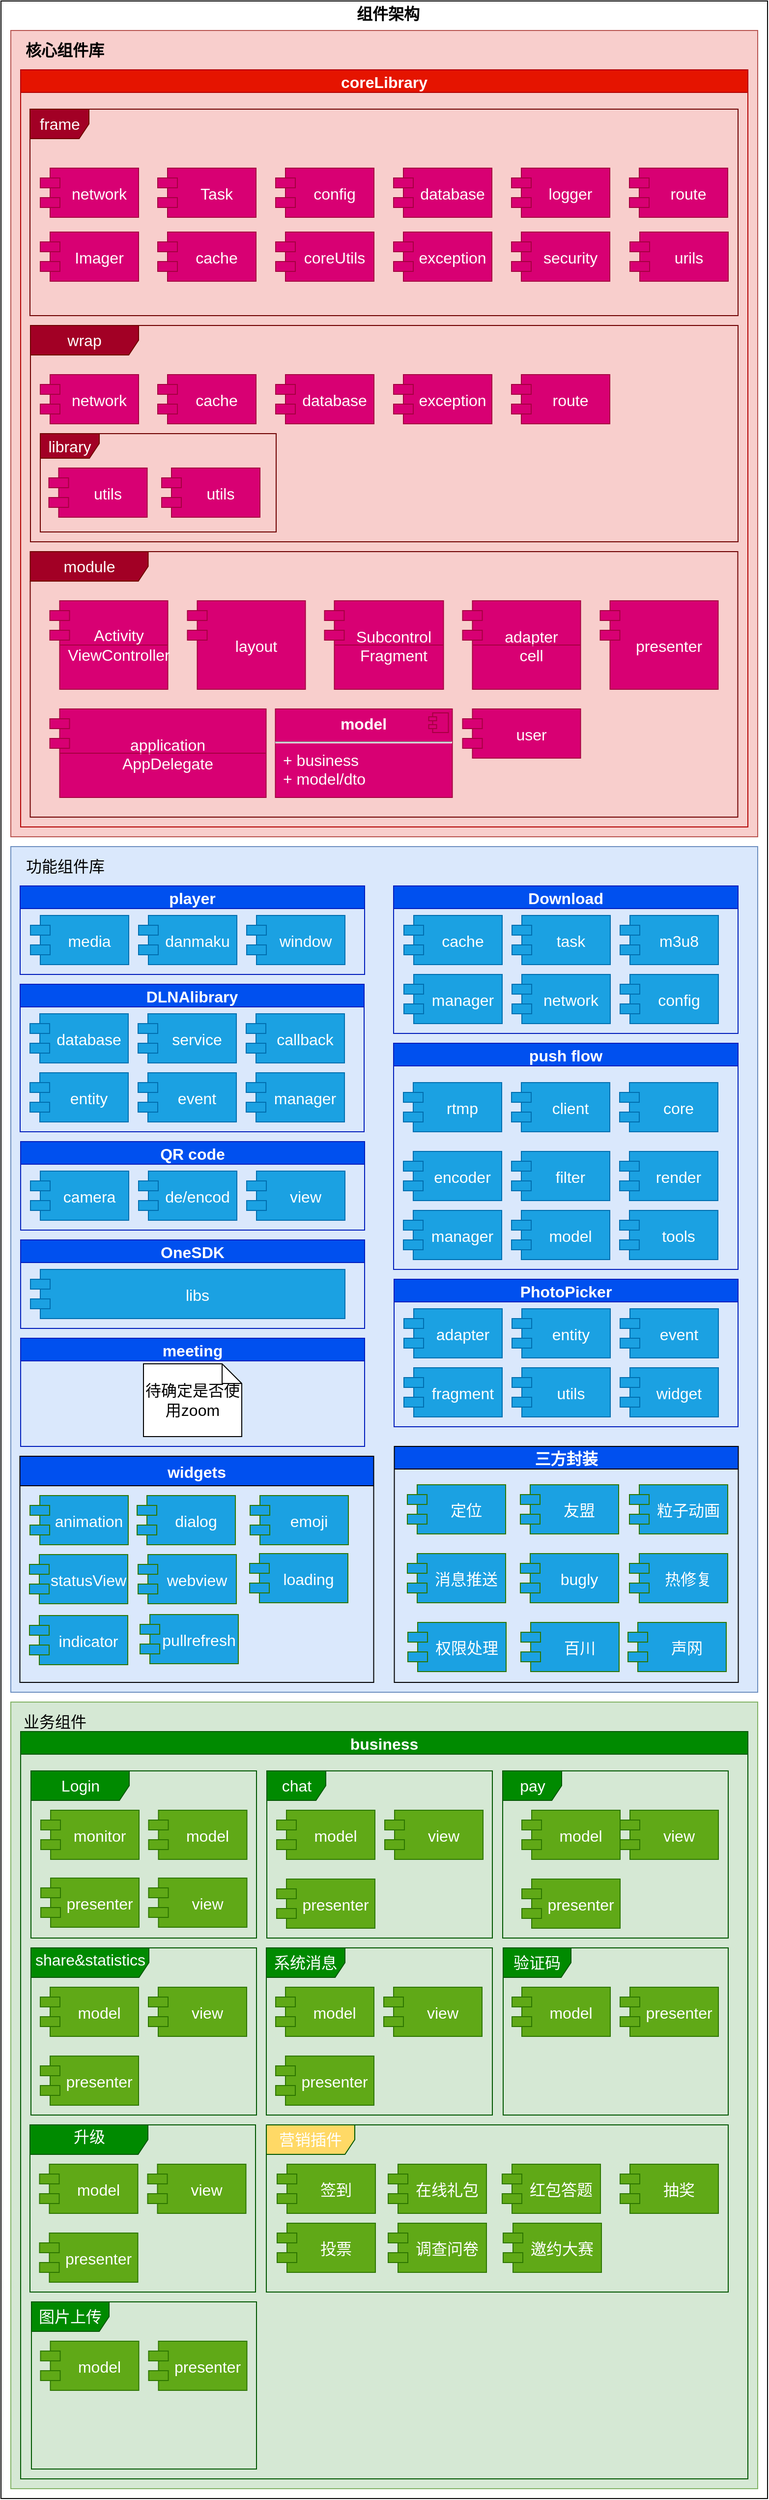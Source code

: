 <mxfile version="13.4.8" type="github">
  <diagram id="JxGsLD0PLWoo0bPlVv-O" name="第 1 页">
    <mxGraphModel dx="1426" dy="722" grid="1" gridSize="10" guides="1" tooltips="1" connect="1" arrows="1" fold="1" page="1" pageScale="1" pageWidth="827" pageHeight="1169" math="0" shadow="0">
      <root>
        <mxCell id="0" />
        <mxCell id="1" parent="0" />
        <mxCell id="uHbOej7GVt9hgyqqJOEO-14" value="" style="rounded=0;whiteSpace=wrap;html=1;" parent="1" vertex="1">
          <mxGeometry x="20" y="180" width="780" height="2540" as="geometry" />
        </mxCell>
        <mxCell id="uHbOej7GVt9hgyqqJOEO-15" value="组件架构" style="text;html=1;strokeColor=none;fillColor=none;align=center;verticalAlign=middle;whiteSpace=wrap;rounded=0;fontStyle=1;fontSize=16;" parent="1" vertex="1">
          <mxGeometry x="374" y="183" width="80" height="20" as="geometry" />
        </mxCell>
        <mxCell id="uHbOej7GVt9hgyqqJOEO-63" value="" style="verticalLabelPosition=bottom;verticalAlign=top;html=1;shape=mxgraph.basic.rect;fillColor2=none;strokeWidth=1;size=20;indent=5;fontSize=16;fillColor=#dae8fc;strokeColor=#6c8ebf;" parent="1" vertex="1">
          <mxGeometry x="30" y="1040" width="760" height="860" as="geometry" />
        </mxCell>
        <mxCell id="uHbOej7GVt9hgyqqJOEO-64" value="player" style="swimlane;fontSize=16;html=0;fillColor=#0050ef;strokeColor=#001DBC;fontColor=#ffffff;" parent="1" vertex="1">
          <mxGeometry x="39.5" y="1080" width="350.5" height="90" as="geometry">
            <mxRectangle x="39.5" y="990" width="80" height="23" as="alternateBounds" />
          </mxGeometry>
        </mxCell>
        <mxCell id="uHbOej7GVt9hgyqqJOEO-66" value="media" style="shape=module;align=left;spacingLeft=20;align=center;verticalAlign=middle;fontSize=16;html=0;fillColor=#1ba1e2;strokeColor=#006EAF;fontColor=#ffffff;" parent="uHbOej7GVt9hgyqqJOEO-64" vertex="1">
          <mxGeometry x="10.5" y="30" width="100" height="50" as="geometry" />
        </mxCell>
        <mxCell id="uHbOej7GVt9hgyqqJOEO-67" value="danmaku" style="shape=module;align=left;spacingLeft=20;align=center;verticalAlign=middle;fontSize=16;html=0;fillColor=#1ba1e2;strokeColor=#006EAF;fontColor=#ffffff;" parent="uHbOej7GVt9hgyqqJOEO-64" vertex="1">
          <mxGeometry x="120.5" y="30" width="100" height="50" as="geometry" />
        </mxCell>
        <mxCell id="uHbOej7GVt9hgyqqJOEO-68" value="window" style="shape=module;align=left;spacingLeft=20;align=center;verticalAlign=middle;fontSize=16;html=0;fillColor=#1ba1e2;strokeColor=#006EAF;fontColor=#ffffff;" parent="uHbOej7GVt9hgyqqJOEO-64" vertex="1">
          <mxGeometry x="230.5" y="30" width="100" height="50" as="geometry" />
        </mxCell>
        <mxCell id="uHbOej7GVt9hgyqqJOEO-65" value="功能组件库" style="text;html=1;strokeColor=none;fillColor=none;align=center;verticalAlign=middle;whiteSpace=wrap;rounded=0;fontSize=16;" parent="1" vertex="1">
          <mxGeometry x="39.5" y="1050" width="90.5" height="20" as="geometry" />
        </mxCell>
        <mxCell id="uHbOej7GVt9hgyqqJOEO-69" value="Download" style="swimlane;fontSize=16;html=0;fillColor=#0050ef;strokeColor=#001DBC;fontColor=#FFFFFF;" parent="1" vertex="1">
          <mxGeometry x="419.5" y="1080" width="350.5" height="150" as="geometry">
            <mxRectangle x="419.5" y="990" width="110" height="23" as="alternateBounds" />
          </mxGeometry>
        </mxCell>
        <mxCell id="uHbOej7GVt9hgyqqJOEO-70" value="cache" style="shape=module;align=left;spacingLeft=20;align=center;verticalAlign=middle;fontSize=16;html=0;fillColor=#1ba1e2;strokeColor=#006EAF;fontColor=#ffffff;" parent="uHbOej7GVt9hgyqqJOEO-69" vertex="1">
          <mxGeometry x="10.5" y="30" width="100" height="50" as="geometry" />
        </mxCell>
        <mxCell id="uHbOej7GVt9hgyqqJOEO-71" value="task" style="shape=module;align=left;spacingLeft=20;align=center;verticalAlign=middle;fontSize=16;html=0;fillColor=#1ba1e2;strokeColor=#006EAF;fontColor=#ffffff;" parent="uHbOej7GVt9hgyqqJOEO-69" vertex="1">
          <mxGeometry x="120.5" y="30" width="100" height="50" as="geometry" />
        </mxCell>
        <mxCell id="uHbOej7GVt9hgyqqJOEO-72" value="m3u8" style="shape=module;align=left;spacingLeft=20;align=center;verticalAlign=middle;fontSize=16;html=0;fillColor=#1ba1e2;strokeColor=#006EAF;fontColor=#ffffff;" parent="uHbOej7GVt9hgyqqJOEO-69" vertex="1">
          <mxGeometry x="230.5" y="30" width="100" height="50" as="geometry" />
        </mxCell>
        <mxCell id="uHbOej7GVt9hgyqqJOEO-73" value="manager" style="shape=module;align=left;spacingLeft=20;align=center;verticalAlign=middle;fontSize=16;fontColor=#ffffff;html=0;fillColor=#1ba1e2;strokeColor=#006EAF;" parent="uHbOej7GVt9hgyqqJOEO-69" vertex="1">
          <mxGeometry x="10.5" y="90" width="100" height="50" as="geometry" />
        </mxCell>
        <mxCell id="uHbOej7GVt9hgyqqJOEO-74" value="network" style="shape=module;align=left;spacingLeft=20;align=center;verticalAlign=middle;fontSize=16;fontColor=#ffffff;html=0;fillColor=#1ba1e2;strokeColor=#006EAF;" parent="uHbOej7GVt9hgyqqJOEO-69" vertex="1">
          <mxGeometry x="120.5" y="90" width="100" height="50" as="geometry" />
        </mxCell>
        <mxCell id="uHbOej7GVt9hgyqqJOEO-75" value="config" style="shape=module;align=left;spacingLeft=20;align=center;verticalAlign=middle;fontSize=16;fontColor=#ffffff;html=0;fillColor=#1ba1e2;strokeColor=#006EAF;" parent="uHbOej7GVt9hgyqqJOEO-69" vertex="1">
          <mxGeometry x="230.5" y="90" width="100" height="50" as="geometry" />
        </mxCell>
        <mxCell id="uHbOej7GVt9hgyqqJOEO-76" value="push flow" style="swimlane;fontSize=16;fontColor=#ffffff;html=0;fillColor=#0050ef;strokeColor=#001DBC;" parent="1" vertex="1">
          <mxGeometry x="419.5" y="1240" width="350.5" height="230" as="geometry" />
        </mxCell>
        <mxCell id="uHbOej7GVt9hgyqqJOEO-77" value="rtmp" style="shape=module;align=left;spacingLeft=20;align=center;verticalAlign=middle;fontSize=16;fontColor=#ffffff;html=0;fillColor=#1ba1e2;strokeColor=#006EAF;" parent="uHbOej7GVt9hgyqqJOEO-76" vertex="1">
          <mxGeometry x="10" y="40" width="100" height="50" as="geometry" />
        </mxCell>
        <mxCell id="uHbOej7GVt9hgyqqJOEO-78" value="client" style="shape=module;align=left;spacingLeft=20;align=center;verticalAlign=middle;fontSize=16;fontColor=#ffffff;html=0;fillColor=#1ba1e2;strokeColor=#006EAF;" parent="uHbOej7GVt9hgyqqJOEO-76" vertex="1">
          <mxGeometry x="120" y="40" width="100" height="50" as="geometry" />
        </mxCell>
        <mxCell id="uHbOej7GVt9hgyqqJOEO-79" value="core" style="shape=module;align=left;spacingLeft=20;align=center;verticalAlign=middle;fontSize=16;fontColor=#ffffff;html=0;fillColor=#1ba1e2;strokeColor=#006EAF;" parent="uHbOej7GVt9hgyqqJOEO-76" vertex="1">
          <mxGeometry x="230" y="40" width="100" height="50" as="geometry" />
        </mxCell>
        <mxCell id="uHbOej7GVt9hgyqqJOEO-80" value="encoder" style="shape=module;align=left;spacingLeft=20;align=center;verticalAlign=middle;fontSize=16;fontColor=#ffffff;html=0;fillColor=#1ba1e2;strokeColor=#006EAF;" parent="uHbOej7GVt9hgyqqJOEO-76" vertex="1">
          <mxGeometry x="10" y="110" width="100" height="50" as="geometry" />
        </mxCell>
        <mxCell id="uHbOej7GVt9hgyqqJOEO-81" value="filter" style="shape=module;align=left;spacingLeft=20;align=center;verticalAlign=middle;fontSize=16;fontColor=#ffffff;html=0;fillColor=#1ba1e2;strokeColor=#006EAF;" parent="uHbOej7GVt9hgyqqJOEO-76" vertex="1">
          <mxGeometry x="120" y="110" width="100" height="50" as="geometry" />
        </mxCell>
        <mxCell id="uHbOej7GVt9hgyqqJOEO-82" value="render" style="shape=module;align=left;spacingLeft=20;align=center;verticalAlign=middle;fontSize=16;fontColor=#ffffff;html=0;fillColor=#1ba1e2;strokeColor=#006EAF;" parent="uHbOej7GVt9hgyqqJOEO-76" vertex="1">
          <mxGeometry x="230" y="110" width="100" height="50" as="geometry" />
        </mxCell>
        <mxCell id="uHbOej7GVt9hgyqqJOEO-83" value="manager" style="shape=module;align=left;spacingLeft=20;align=center;verticalAlign=middle;fontSize=16;fontColor=#ffffff;html=0;fillColor=#1ba1e2;strokeColor=#006EAF;" parent="uHbOej7GVt9hgyqqJOEO-76" vertex="1">
          <mxGeometry x="10" y="170" width="100" height="50" as="geometry" />
        </mxCell>
        <mxCell id="uHbOej7GVt9hgyqqJOEO-84" value="model" style="shape=module;align=left;spacingLeft=20;align=center;verticalAlign=middle;fontSize=16;fontColor=#ffffff;html=0;fillColor=#1ba1e2;strokeColor=#006EAF;" parent="uHbOej7GVt9hgyqqJOEO-76" vertex="1">
          <mxGeometry x="120" y="170" width="100" height="50" as="geometry" />
        </mxCell>
        <mxCell id="uHbOej7GVt9hgyqqJOEO-85" value="tools" style="shape=module;align=left;spacingLeft=20;align=center;verticalAlign=middle;fontSize=16;fontColor=#ffffff;html=0;fillColor=#1ba1e2;strokeColor=#006EAF;" parent="uHbOej7GVt9hgyqqJOEO-76" vertex="1">
          <mxGeometry x="230" y="170" width="100" height="50" as="geometry" />
        </mxCell>
        <mxCell id="uHbOej7GVt9hgyqqJOEO-86" value="DLNAlibrary" style="swimlane;fontSize=16;fontColor=#ffffff;html=0;fillColor=#0050ef;strokeColor=#001DBC;" parent="1" vertex="1">
          <mxGeometry x="39.5" y="1180" width="350" height="150" as="geometry">
            <mxRectangle x="39.5" y="1090" width="130" height="23" as="alternateBounds" />
          </mxGeometry>
        </mxCell>
        <mxCell id="uHbOej7GVt9hgyqqJOEO-87" value="database" style="shape=module;align=left;spacingLeft=20;align=center;verticalAlign=middle;fontSize=16;fontColor=#ffffff;html=0;fillColor=#1ba1e2;strokeColor=#006EAF;" parent="uHbOej7GVt9hgyqqJOEO-86" vertex="1">
          <mxGeometry x="10" y="30" width="100" height="50" as="geometry" />
        </mxCell>
        <mxCell id="uHbOej7GVt9hgyqqJOEO-88" value="service" style="shape=module;align=left;spacingLeft=20;align=center;verticalAlign=middle;fontSize=16;fontColor=#ffffff;html=0;fillColor=#1ba1e2;strokeColor=#006EAF;" parent="uHbOej7GVt9hgyqqJOEO-86" vertex="1">
          <mxGeometry x="120" y="30" width="100" height="50" as="geometry" />
        </mxCell>
        <mxCell id="uHbOej7GVt9hgyqqJOEO-89" value="callback" style="shape=module;align=left;spacingLeft=20;align=center;verticalAlign=middle;fontSize=16;fontColor=#ffffff;html=0;fillColor=#1ba1e2;strokeColor=#006EAF;" parent="uHbOej7GVt9hgyqqJOEO-86" vertex="1">
          <mxGeometry x="230" y="30" width="100" height="50" as="geometry" />
        </mxCell>
        <mxCell id="uHbOej7GVt9hgyqqJOEO-90" value="entity" style="shape=module;align=left;spacingLeft=20;align=center;verticalAlign=middle;fontSize=16;fontColor=#ffffff;html=0;fillColor=#1ba1e2;strokeColor=#006EAF;" parent="uHbOej7GVt9hgyqqJOEO-86" vertex="1">
          <mxGeometry x="10" y="90" width="100" height="50" as="geometry" />
        </mxCell>
        <mxCell id="uHbOej7GVt9hgyqqJOEO-91" value="event" style="shape=module;align=left;spacingLeft=20;align=center;verticalAlign=middle;fontSize=16;fontColor=#ffffff;html=0;fillColor=#1ba1e2;strokeColor=#006EAF;" parent="uHbOej7GVt9hgyqqJOEO-86" vertex="1">
          <mxGeometry x="120" y="90" width="100" height="50" as="geometry" />
        </mxCell>
        <mxCell id="uHbOej7GVt9hgyqqJOEO-92" value="manager" style="shape=module;align=left;spacingLeft=20;align=center;verticalAlign=middle;fontSize=16;fontColor=#ffffff;html=0;fillColor=#1ba1e2;strokeColor=#006EAF;" parent="uHbOej7GVt9hgyqqJOEO-86" vertex="1">
          <mxGeometry x="230" y="90" width="100" height="50" as="geometry" />
        </mxCell>
        <mxCell id="uHbOej7GVt9hgyqqJOEO-94" value="QR code" style="swimlane;fontSize=16;fontColor=#ffffff;html=0;fillColor=#0050ef;strokeColor=#001DBC;" parent="1" vertex="1">
          <mxGeometry x="40" y="1340" width="350" height="90" as="geometry" />
        </mxCell>
        <mxCell id="uHbOej7GVt9hgyqqJOEO-95" value="camera" style="shape=module;align=left;spacingLeft=20;align=center;verticalAlign=middle;fontSize=16;fontColor=#ffffff;html=0;fillColor=#1ba1e2;strokeColor=#006EAF;" parent="uHbOej7GVt9hgyqqJOEO-94" vertex="1">
          <mxGeometry x="10" y="30" width="100" height="50" as="geometry" />
        </mxCell>
        <mxCell id="uHbOej7GVt9hgyqqJOEO-96" value="de/encod" style="shape=module;align=left;spacingLeft=20;align=center;verticalAlign=middle;fontSize=16;fontColor=#ffffff;html=0;fillColor=#1ba1e2;strokeColor=#006EAF;" parent="uHbOej7GVt9hgyqqJOEO-94" vertex="1">
          <mxGeometry x="120" y="30" width="100" height="50" as="geometry" />
        </mxCell>
        <mxCell id="uHbOej7GVt9hgyqqJOEO-97" value="view" style="shape=module;align=left;spacingLeft=20;align=center;verticalAlign=middle;fontSize=16;fontColor=#ffffff;html=0;fillColor=#1ba1e2;strokeColor=#006EAF;" parent="uHbOej7GVt9hgyqqJOEO-94" vertex="1">
          <mxGeometry x="230" y="30" width="100" height="50" as="geometry" />
        </mxCell>
        <mxCell id="uHbOej7GVt9hgyqqJOEO-104" value="PhotoPicker" style="swimlane;fontSize=16;fontColor=#ffffff;html=0;fillColor=#0050ef;strokeColor=#001DBC;" parent="1" vertex="1">
          <mxGeometry x="420" y="1480" width="350" height="150" as="geometry" />
        </mxCell>
        <mxCell id="uHbOej7GVt9hgyqqJOEO-105" value="adapter" style="shape=module;align=left;spacingLeft=20;align=center;verticalAlign=middle;fontSize=16;fontColor=#ffffff;html=0;fillColor=#1ba1e2;strokeColor=#006EAF;" parent="uHbOej7GVt9hgyqqJOEO-104" vertex="1">
          <mxGeometry x="10" y="30" width="100" height="50" as="geometry" />
        </mxCell>
        <mxCell id="uHbOej7GVt9hgyqqJOEO-106" value="entity" style="shape=module;align=left;spacingLeft=20;align=center;verticalAlign=middle;fontSize=16;fontColor=#ffffff;html=0;fillColor=#1ba1e2;strokeColor=#006EAF;" parent="uHbOej7GVt9hgyqqJOEO-104" vertex="1">
          <mxGeometry x="120" y="30" width="100" height="50" as="geometry" />
        </mxCell>
        <mxCell id="uHbOej7GVt9hgyqqJOEO-107" value="event" style="shape=module;align=left;spacingLeft=20;align=center;verticalAlign=middle;fontSize=16;fontColor=#ffffff;html=0;fillColor=#1ba1e2;strokeColor=#006EAF;" parent="uHbOej7GVt9hgyqqJOEO-104" vertex="1">
          <mxGeometry x="230" y="30" width="100" height="50" as="geometry" />
        </mxCell>
        <mxCell id="uHbOej7GVt9hgyqqJOEO-108" value="fragment" style="shape=module;align=left;spacingLeft=20;align=center;verticalAlign=middle;fontSize=16;fontColor=#ffffff;html=0;fillColor=#1ba1e2;strokeColor=#006EAF;" parent="uHbOej7GVt9hgyqqJOEO-104" vertex="1">
          <mxGeometry x="10" y="90" width="100" height="50" as="geometry" />
        </mxCell>
        <mxCell id="uHbOej7GVt9hgyqqJOEO-109" value="utils" style="shape=module;align=left;spacingLeft=20;align=center;verticalAlign=middle;fontSize=16;fontColor=#ffffff;html=0;fillColor=#1ba1e2;strokeColor=#006EAF;" parent="uHbOej7GVt9hgyqqJOEO-104" vertex="1">
          <mxGeometry x="120" y="90" width="100" height="50" as="geometry" />
        </mxCell>
        <mxCell id="uHbOej7GVt9hgyqqJOEO-110" value="widget" style="shape=module;align=left;spacingLeft=20;align=center;verticalAlign=middle;fontSize=16;fontColor=#ffffff;html=0;fillColor=#1ba1e2;strokeColor=#006EAF;" parent="uHbOej7GVt9hgyqqJOEO-104" vertex="1">
          <mxGeometry x="230" y="90" width="100" height="50" as="geometry" />
        </mxCell>
        <mxCell id="uHbOej7GVt9hgyqqJOEO-111" value="OneSDK" style="swimlane;fontSize=16;fontColor=#ffffff;html=0;fillColor=#0050ef;strokeColor=#001DBC;" parent="1" vertex="1">
          <mxGeometry x="40" y="1440" width="350" height="90" as="geometry" />
        </mxCell>
        <mxCell id="uHbOej7GVt9hgyqqJOEO-112" value="libs" style="shape=module;align=left;spacingLeft=20;align=center;verticalAlign=middle;fontSize=16;fontColor=#ffffff;html=0;fillColor=#1ba1e2;strokeColor=#006EAF;" parent="uHbOej7GVt9hgyqqJOEO-111" vertex="1">
          <mxGeometry x="10" y="30" width="320" height="50" as="geometry" />
        </mxCell>
        <mxCell id="uHbOej7GVt9hgyqqJOEO-113" value="" style="rounded=0;whiteSpace=wrap;html=1;fontSize=16;fillColor=#d5e8d4;strokeColor=#82b366;" parent="1" vertex="1">
          <mxGeometry x="30" y="1910" width="760" height="800" as="geometry" />
        </mxCell>
        <mxCell id="uHbOej7GVt9hgyqqJOEO-114" value="业务组件" style="text;html=1;strokeColor=none;fillColor=none;align=center;verticalAlign=middle;whiteSpace=wrap;rounded=0;fontSize=16;fontColor=#000000;" parent="1" vertex="1">
          <mxGeometry x="40" y="1920" width="70" height="20" as="geometry" />
        </mxCell>
        <mxCell id="uHbOej7GVt9hgyqqJOEO-62" value="business" style="swimlane;fontSize=16;html=0;fillColor=#008a00;strokeColor=#005700;fontColor=#ffffff;" parent="1" vertex="1">
          <mxGeometry x="40" y="1940" width="740" height="760" as="geometry" />
        </mxCell>
        <mxCell id="uHbOej7GVt9hgyqqJOEO-115" value="Login" style="shape=umlFrame;whiteSpace=wrap;html=1;fontSize=16;fontColor=#ffffff;width=100;height=30;fillColor=#008a00;strokeColor=#005700;" parent="uHbOej7GVt9hgyqqJOEO-62" vertex="1">
          <mxGeometry x="10.5" y="40" width="229.5" height="170" as="geometry" />
        </mxCell>
        <mxCell id="uHbOej7GVt9hgyqqJOEO-116" value="monitor" style="shape=module;align=left;spacingLeft=20;align=center;verticalAlign=middle;fontSize=16;fontColor=#ffffff;html=0;fillColor=#60a917;strokeColor=#2D7600;" parent="uHbOej7GVt9hgyqqJOEO-62" vertex="1">
          <mxGeometry x="20.5" y="80" width="100" height="50" as="geometry" />
        </mxCell>
        <mxCell id="uHbOej7GVt9hgyqqJOEO-117" value="model" style="shape=module;align=left;spacingLeft=20;align=center;verticalAlign=middle;fontSize=16;fontColor=#ffffff;html=0;fillColor=#60a917;strokeColor=#2D7600;" parent="uHbOej7GVt9hgyqqJOEO-62" vertex="1">
          <mxGeometry x="130.25" y="80" width="100" height="50" as="geometry" />
        </mxCell>
        <mxCell id="uHbOej7GVt9hgyqqJOEO-118" value="presenter" style="shape=module;align=left;spacingLeft=20;align=center;verticalAlign=middle;fontSize=16;fontColor=#ffffff;html=0;fillColor=#60a917;strokeColor=#2D7600;" parent="uHbOej7GVt9hgyqqJOEO-62" vertex="1">
          <mxGeometry x="20.5" y="149" width="100" height="50" as="geometry" />
        </mxCell>
        <mxCell id="uHbOej7GVt9hgyqqJOEO-119" value="view" style="shape=module;align=left;spacingLeft=20;align=center;verticalAlign=middle;fontSize=16;fontColor=#ffffff;html=0;fillColor=#60a917;strokeColor=#2D7600;" parent="uHbOej7GVt9hgyqqJOEO-62" vertex="1">
          <mxGeometry x="130.25" y="149" width="100" height="50" as="geometry" />
        </mxCell>
        <mxCell id="uHbOej7GVt9hgyqqJOEO-120" value="chat" style="shape=umlFrame;whiteSpace=wrap;html=1;fontSize=16;fontColor=#ffffff;fillColor=#008a00;strokeColor=#005700;" parent="uHbOej7GVt9hgyqqJOEO-62" vertex="1">
          <mxGeometry x="250.5" y="40" width="229.5" height="170" as="geometry" />
        </mxCell>
        <mxCell id="uHbOej7GVt9hgyqqJOEO-121" value="model" style="shape=module;align=left;spacingLeft=20;align=center;verticalAlign=middle;fontSize=16;fontColor=#ffffff;html=0;fillColor=#60a917;strokeColor=#2D7600;" parent="uHbOej7GVt9hgyqqJOEO-62" vertex="1">
          <mxGeometry x="260.5" y="80" width="100" height="50" as="geometry" />
        </mxCell>
        <mxCell id="uHbOej7GVt9hgyqqJOEO-122" value="presenter" style="shape=module;align=left;spacingLeft=20;align=center;verticalAlign=middle;fontSize=16;fontColor=#ffffff;html=0;fillColor=#60a917;strokeColor=#2D7600;" parent="uHbOej7GVt9hgyqqJOEO-62" vertex="1">
          <mxGeometry x="260.5" y="150" width="100" height="50" as="geometry" />
        </mxCell>
        <mxCell id="uHbOej7GVt9hgyqqJOEO-123" value="view" style="shape=module;align=left;spacingLeft=20;align=center;verticalAlign=middle;fontSize=16;fontColor=#ffffff;html=0;fillColor=#60a917;strokeColor=#2D7600;" parent="uHbOej7GVt9hgyqqJOEO-62" vertex="1">
          <mxGeometry x="370.5" y="80" width="100" height="50" as="geometry" />
        </mxCell>
        <mxCell id="uHbOej7GVt9hgyqqJOEO-124" value="pay" style="shape=umlFrame;whiteSpace=wrap;html=1;fontSize=16;fontColor=#ffffff;fillColor=#008a00;strokeColor=#005700;" parent="uHbOej7GVt9hgyqqJOEO-62" vertex="1">
          <mxGeometry x="490.5" y="40" width="229.5" height="170" as="geometry" />
        </mxCell>
        <mxCell id="uHbOej7GVt9hgyqqJOEO-128" value="share&amp;amp;statistics&lt;ul class=&quot;word-list&quot; id=&quot;etcTransUL&quot; style=&quot;padding: 0px ; margin: -16px 0px -4px ; list-style: none ; font-family: &amp;#34;stheiti&amp;#34; ; font-size: 13px&quot;&gt;&lt;li style=&quot;line-height: 20px ; margin-bottom: 6px&quot;&gt;&lt;br&gt;&lt;/li&gt;&lt;/ul&gt;" style="shape=umlFrame;whiteSpace=wrap;html=1;fontSize=16;fontColor=#ffffff;width=120;height=30;fillColor=#008a00;strokeColor=#005700;" parent="uHbOej7GVt9hgyqqJOEO-62" vertex="1">
          <mxGeometry x="10.5" y="220" width="229.5" height="170" as="geometry" />
        </mxCell>
        <mxCell id="uHbOej7GVt9hgyqqJOEO-127" value="view" style="shape=module;align=left;spacingLeft=20;align=center;verticalAlign=middle;fontSize=16;fontColor=#ffffff;html=0;fillColor=#60a917;strokeColor=#2D7600;" parent="uHbOej7GVt9hgyqqJOEO-62" vertex="1">
          <mxGeometry x="610" y="80" width="100" height="50" as="geometry" />
        </mxCell>
        <mxCell id="uHbOej7GVt9hgyqqJOEO-132" value="系统消息" style="shape=umlFrame;whiteSpace=wrap;html=1;fontSize=16;fontColor=#ffffff;fillColor=#008a00;strokeColor=#005700;width=80;height=30;" parent="uHbOej7GVt9hgyqqJOEO-62" vertex="1">
          <mxGeometry x="250" y="220" width="230" height="170" as="geometry" />
        </mxCell>
        <mxCell id="uHbOej7GVt9hgyqqJOEO-136" value="验证码" style="shape=umlFrame;whiteSpace=wrap;html=1;fontSize=16;fontColor=#ffffff;width=69;height=30;fillColor=#008a00;strokeColor=#005700;" parent="uHbOej7GVt9hgyqqJOEO-62" vertex="1">
          <mxGeometry x="491" y="220" width="229" height="170" as="geometry" />
        </mxCell>
        <mxCell id="PPBr_-F9Wo5qHncoaiO5-14" value="图片上传" style="shape=umlFrame;whiteSpace=wrap;html=1;width=79;height=30;fontSize=16;fillColor=#008a00;strokeColor=#005700;fontColor=#ffffff;" parent="uHbOej7GVt9hgyqqJOEO-62" vertex="1">
          <mxGeometry x="11" y="580" width="229" height="170" as="geometry" />
        </mxCell>
        <mxCell id="PPBr_-F9Wo5qHncoaiO5-15" value="model" style="shape=module;align=left;spacingLeft=20;align=center;verticalAlign=middle;fontSize=16;fontColor=#ffffff;html=0;fillColor=#60a917;strokeColor=#2D7600;" parent="uHbOej7GVt9hgyqqJOEO-62" vertex="1">
          <mxGeometry x="20.25" y="620" width="100" height="50" as="geometry" />
        </mxCell>
        <mxCell id="PPBr_-F9Wo5qHncoaiO5-16" value="presenter" style="shape=module;align=left;spacingLeft=20;align=center;verticalAlign=middle;fontSize=16;fontColor=#ffffff;html=0;fillColor=#60a917;strokeColor=#2D7600;" parent="uHbOej7GVt9hgyqqJOEO-62" vertex="1">
          <mxGeometry x="130.25" y="620" width="100" height="50" as="geometry" />
        </mxCell>
        <mxCell id="uHbOej7GVt9hgyqqJOEO-125" value="model" style="shape=module;align=left;spacingLeft=20;align=center;verticalAlign=middle;fontSize=16;fontColor=#ffffff;html=0;fillColor=#60a917;strokeColor=#2D7600;" parent="1" vertex="1">
          <mxGeometry x="550" y="2020" width="100" height="50" as="geometry" />
        </mxCell>
        <mxCell id="uHbOej7GVt9hgyqqJOEO-126" value="presenter" style="shape=module;align=left;spacingLeft=20;align=center;verticalAlign=middle;fontSize=16;fontColor=#ffffff;html=0;fillColor=#60a917;strokeColor=#2D7600;" parent="1" vertex="1">
          <mxGeometry x="550" y="2090" width="100" height="50" as="geometry" />
        </mxCell>
        <mxCell id="uHbOej7GVt9hgyqqJOEO-129" value="model" style="shape=module;align=left;spacingLeft=20;align=center;verticalAlign=middle;fontSize=16;fontColor=#ffffff;html=0;fillColor=#60a917;strokeColor=#2D7600;" parent="1" vertex="1">
          <mxGeometry x="60" y="2200" width="100" height="50" as="geometry" />
        </mxCell>
        <mxCell id="uHbOej7GVt9hgyqqJOEO-130" value="presenter" style="shape=module;align=left;spacingLeft=20;align=center;verticalAlign=middle;fontSize=16;fontColor=#ffffff;html=0;fillColor=#60a917;strokeColor=#2D7600;" parent="1" vertex="1">
          <mxGeometry x="60" y="2270" width="100" height="50" as="geometry" />
        </mxCell>
        <mxCell id="uHbOej7GVt9hgyqqJOEO-131" value="view" style="shape=module;align=left;spacingLeft=20;align=center;verticalAlign=middle;fontSize=16;fontColor=#ffffff;html=0;fillColor=#60a917;strokeColor=#2D7600;" parent="1" vertex="1">
          <mxGeometry x="170" y="2200" width="100" height="50" as="geometry" />
        </mxCell>
        <mxCell id="uHbOej7GVt9hgyqqJOEO-133" value="model" style="shape=module;align=left;spacingLeft=20;align=center;verticalAlign=middle;fontSize=16;fontColor=#ffffff;html=0;fillColor=#60a917;strokeColor=#2D7600;" parent="1" vertex="1">
          <mxGeometry x="299.5" y="2200" width="100" height="50" as="geometry" />
        </mxCell>
        <mxCell id="uHbOej7GVt9hgyqqJOEO-134" value="presenter" style="shape=module;align=left;spacingLeft=20;align=center;verticalAlign=middle;fontSize=16;fontColor=#ffffff;html=0;fillColor=#60a917;strokeColor=#2D7600;" parent="1" vertex="1">
          <mxGeometry x="299.5" y="2270" width="100" height="50" as="geometry" />
        </mxCell>
        <mxCell id="uHbOej7GVt9hgyqqJOEO-135" value="view" style="shape=module;align=left;spacingLeft=20;align=center;verticalAlign=middle;fontSize=16;fontColor=#ffffff;html=0;fillColor=#60a917;strokeColor=#2D7600;" parent="1" vertex="1">
          <mxGeometry x="409.5" y="2200" width="100" height="50" as="geometry" />
        </mxCell>
        <mxCell id="uHbOej7GVt9hgyqqJOEO-137" value="model" style="shape=module;align=left;spacingLeft=20;align=center;verticalAlign=middle;fontSize=16;fontColor=#ffffff;html=0;fillColor=#60a917;strokeColor=#2D7600;" parent="1" vertex="1">
          <mxGeometry x="540" y="2200" width="100" height="50" as="geometry" />
        </mxCell>
        <mxCell id="uHbOej7GVt9hgyqqJOEO-138" value="presenter" style="shape=module;align=left;spacingLeft=20;align=center;verticalAlign=middle;fontSize=16;fontColor=#ffffff;html=0;fillColor=#60a917;strokeColor=#2D7600;" parent="1" vertex="1">
          <mxGeometry x="650" y="2200" width="100" height="50" as="geometry" />
        </mxCell>
        <mxCell id="uHbOej7GVt9hgyqqJOEO-139" value="meeting" style="swimlane;fontSize=16;fontColor=#ffffff;html=0;fillColor=#0050ef;strokeColor=#001DBC;" parent="1" vertex="1">
          <mxGeometry x="40" y="1540" width="350" height="110" as="geometry" />
        </mxCell>
        <mxCell id="uHbOej7GVt9hgyqqJOEO-140" value="待确定是否使用zoom" style="shape=note;size=20;whiteSpace=wrap;html=1;fontSize=16;fontColor=#000000;" parent="uHbOej7GVt9hgyqqJOEO-139" vertex="1">
          <mxGeometry x="125" y="26" width="100" height="74" as="geometry" />
        </mxCell>
        <mxCell id="uHbOej7GVt9hgyqqJOEO-142" value="" style="rounded=0;whiteSpace=wrap;html=1;fontSize=16;fillColor=#f8cecc;strokeColor=#b85450;" parent="1" vertex="1">
          <mxGeometry x="30" y="210" width="760" height="820" as="geometry" />
        </mxCell>
        <mxCell id="uHbOej7GVt9hgyqqJOEO-21" value="module" style="shape=umlFrame;whiteSpace=wrap;html=1;fontSize=16;width=120;height=30;fillColor=#a20025;strokeColor=#6F0000;fontColor=#ffffff;" parent="1" vertex="1">
          <mxGeometry x="49.75" y="740" width="720" height="270" as="geometry" />
        </mxCell>
        <mxCell id="uHbOej7GVt9hgyqqJOEO-23" value="Activity&#xa;ViewController" style="shape=module;align=left;spacingLeft=20;align=center;verticalAlign=middle;fontSize=16;whiteSpace=wrap;fillColor=#d80073;strokeColor=#A50040;fontColor=#ffffff;" parent="1" vertex="1">
          <mxGeometry x="69.75" y="790" width="120" height="90" as="geometry" />
        </mxCell>
        <mxCell id="uHbOej7GVt9hgyqqJOEO-33" value="layout" style="shape=module;align=left;spacingLeft=20;align=center;verticalAlign=middle;fontSize=16;fillColor=#d80073;strokeColor=#A50040;fontColor=#ffffff;" parent="1" vertex="1">
          <mxGeometry x="209.75" y="790" width="120" height="90" as="geometry" />
        </mxCell>
        <mxCell id="uHbOej7GVt9hgyqqJOEO-38" value="Subcontrol&#xa;Fragment" style="shape=module;align=left;spacingLeft=20;align=center;verticalAlign=middle;fontSize=16;fillColor=#d80073;strokeColor=#A50040;fontColor=#ffffff;" parent="1" vertex="1">
          <mxGeometry x="349.25" y="790" width="121" height="90" as="geometry" />
        </mxCell>
        <mxCell id="uHbOej7GVt9hgyqqJOEO-41" value="" style="endArrow=none;html=1;rounded=0;fontSize=16;exitX=0;exitY=0.5;exitDx=10;exitDy=0;exitPerimeter=0;entryX=1;entryY=0.5;entryDx=0;entryDy=0;fillColor=#d80073;strokeColor=#A50040;" parent="1" source="uHbOej7GVt9hgyqqJOEO-23" target="uHbOej7GVt9hgyqqJOEO-23" edge="1">
          <mxGeometry relative="1" as="geometry">
            <mxPoint x="69.75" y="530" as="sourcePoint" />
            <mxPoint x="179.75" y="530" as="targetPoint" />
          </mxGeometry>
        </mxCell>
        <mxCell id="uHbOej7GVt9hgyqqJOEO-42" value="" style="endArrow=none;html=1;rounded=0;fontSize=16;entryX=1;entryY=0.5;entryDx=0;entryDy=0;exitX=0;exitY=0.5;exitDx=10;exitDy=0;exitPerimeter=0;fillColor=#d80073;strokeColor=#A50040;" parent="1" source="uHbOej7GVt9hgyqqJOEO-38" target="uHbOej7GVt9hgyqqJOEO-38" edge="1">
          <mxGeometry relative="1" as="geometry">
            <mxPoint x="339.25" y="540" as="sourcePoint" />
            <mxPoint x="439.25" y="540" as="targetPoint" />
          </mxGeometry>
        </mxCell>
        <mxCell id="uHbOej7GVt9hgyqqJOEO-43" value="adapter&#xa;cell" style="shape=module;align=left;spacingLeft=20;align=center;verticalAlign=middle;fontSize=16;html=0;fillColor=#d80073;strokeColor=#A50040;fontColor=#ffffff;" parent="1" vertex="1">
          <mxGeometry x="489.75" y="790" width="120" height="90" as="geometry" />
        </mxCell>
        <mxCell id="uHbOej7GVt9hgyqqJOEO-44" value="" style="endArrow=none;html=1;rounded=0;fontSize=16;exitX=0;exitY=0.5;exitDx=10;exitDy=0;exitPerimeter=0;entryX=1;entryY=0.5;entryDx=0;entryDy=0;fillColor=#d80073;strokeColor=#A50040;" parent="1" edge="1">
          <mxGeometry relative="1" as="geometry">
            <mxPoint x="499.75" y="835" as="sourcePoint" />
            <mxPoint x="609.75" y="835" as="targetPoint" />
          </mxGeometry>
        </mxCell>
        <mxCell id="uHbOej7GVt9hgyqqJOEO-45" value="presenter" style="shape=module;align=left;spacingLeft=20;align=center;verticalAlign=middle;fontSize=16;html=0;fillColor=#d80073;strokeColor=#A50040;fontColor=#ffffff;" parent="1" vertex="1">
          <mxGeometry x="629.75" y="790" width="120" height="90" as="geometry" />
        </mxCell>
        <mxCell id="uHbOej7GVt9hgyqqJOEO-47" value="&lt;p style=&quot;margin: 6px 0px 0px ; text-align: center&quot;&gt;&lt;b&gt;model&lt;/b&gt;&lt;/p&gt;&lt;hr&gt;&lt;p style=&quot;margin: 0px 0px 0px 8px&quot;&gt;+ business&lt;br&gt;+ model/dto&lt;/p&gt;" style="align=left;overflow=fill;html=1;dropTarget=0;fontSize=16;fillColor=#d80073;strokeColor=#A50040;fontColor=#ffffff;" parent="1" vertex="1">
          <mxGeometry x="299.25" y="900" width="180" height="90" as="geometry" />
        </mxCell>
        <mxCell id="uHbOej7GVt9hgyqqJOEO-48" value="" style="shape=component;jettyWidth=8;jettyHeight=4;fillColor=#d80073;strokeColor=#A50040;fontColor=#ffffff;" parent="uHbOej7GVt9hgyqqJOEO-47" vertex="1">
          <mxGeometry x="1" width="20" height="20" relative="1" as="geometry">
            <mxPoint x="-24" y="4" as="offset" />
          </mxGeometry>
        </mxCell>
        <mxCell id="uHbOej7GVt9hgyqqJOEO-49" value="application&#xa;AppDelegate" style="shape=module;align=left;spacingLeft=20;align=center;verticalAlign=middle;fontSize=16;html=0;fillColor=#d80073;strokeColor=#A50040;fontColor=#ffffff;" parent="1" vertex="1">
          <mxGeometry x="69.75" y="900" width="220" height="90" as="geometry" />
        </mxCell>
        <mxCell id="uHbOej7GVt9hgyqqJOEO-50" value="" style="endArrow=none;html=1;rounded=0;fontSize=16;entryX=1;entryY=0.5;entryDx=0;entryDy=0;exitX=0;exitY=0.5;exitDx=10;exitDy=0;exitPerimeter=0;fillColor=#d80073;strokeColor=#A50040;" parent="1" source="uHbOej7GVt9hgyqqJOEO-49" target="uHbOej7GVt9hgyqqJOEO-49" edge="1">
          <mxGeometry relative="1" as="geometry">
            <mxPoint x="269.75" y="650" as="sourcePoint" />
            <mxPoint x="429.75" y="650" as="targetPoint" />
            <Array as="points" />
          </mxGeometry>
        </mxCell>
        <mxCell id="uHbOej7GVt9hgyqqJOEO-53" value="wrap" style="shape=umlFrame;whiteSpace=wrap;html=1;fontSize=16;width=110;height=30;fillColor=#a20025;strokeColor=#6F0000;fontColor=#ffffff;" parent="1" vertex="1">
          <mxGeometry x="50" y="510" width="720" height="220" as="geometry" />
        </mxCell>
        <mxCell id="uHbOej7GVt9hgyqqJOEO-54" value="network" style="shape=module;align=left;spacingLeft=20;align=center;verticalAlign=middle;fontSize=16;html=0;fillColor=#d80073;strokeColor=#A50040;fontColor=#ffffff;" parent="1" vertex="1">
          <mxGeometry x="60" y="560" width="100" height="50" as="geometry" />
        </mxCell>
        <mxCell id="uHbOej7GVt9hgyqqJOEO-55" value="cache" style="shape=module;align=left;spacingLeft=20;align=center;verticalAlign=middle;fontSize=16;html=0;fillColor=#d80073;strokeColor=#A50040;fontColor=#ffffff;" parent="1" vertex="1">
          <mxGeometry x="179.5" y="560" width="100" height="50" as="geometry" />
        </mxCell>
        <mxCell id="uHbOej7GVt9hgyqqJOEO-56" value="database" style="shape=module;align=left;spacingLeft=20;align=center;verticalAlign=middle;fontSize=16;html=0;fillColor=#d80073;strokeColor=#A50040;fontColor=#ffffff;" parent="1" vertex="1">
          <mxGeometry x="299.5" y="560" width="100" height="50" as="geometry" />
        </mxCell>
        <mxCell id="uHbOej7GVt9hgyqqJOEO-57" value="exception" style="shape=module;align=left;spacingLeft=20;align=center;verticalAlign=middle;fontSize=16;html=0;fillColor=#d80073;strokeColor=#A50040;fontColor=#ffffff;" parent="1" vertex="1">
          <mxGeometry x="419.5" y="560" width="100" height="50" as="geometry" />
        </mxCell>
        <mxCell id="uHbOej7GVt9hgyqqJOEO-58" value="frame" style="shape=umlFrame;whiteSpace=wrap;html=1;fontSize=16;fillColor=#a20025;strokeColor=#6F0000;fontColor=#ffffff;" parent="1" vertex="1">
          <mxGeometry x="49.5" y="290" width="720.5" height="210" as="geometry" />
        </mxCell>
        <mxCell id="uHbOej7GVt9hgyqqJOEO-18" value="network" style="shape=module;align=left;spacingLeft=20;align=center;verticalAlign=middle;fontSize=16;spacingBottom=0;spacingTop=0;fillColor=#d80073;strokeColor=#A50040;fontColor=#ffffff;" parent="1" vertex="1">
          <mxGeometry x="60" y="350" width="100" height="50" as="geometry" />
        </mxCell>
        <mxCell id="uHbOej7GVt9hgyqqJOEO-19" value="Task" style="shape=module;align=left;spacingLeft=20;align=center;verticalAlign=middle;fontSize=16;spacingBottom=0;spacingTop=0;fillColor=#d80073;strokeColor=#A50040;fontColor=#ffffff;" parent="1" vertex="1">
          <mxGeometry x="179.5" y="350" width="100" height="50" as="geometry" />
        </mxCell>
        <mxCell id="uHbOej7GVt9hgyqqJOEO-22" value="Imager" style="shape=module;align=left;spacingLeft=20;align=center;verticalAlign=middle;fontSize=16;fillColor=#d80073;strokeColor=#A50040;fontColor=#ffffff;" parent="1" vertex="1">
          <mxGeometry x="60" y="415" width="100" height="50" as="geometry" />
        </mxCell>
        <mxCell id="uHbOej7GVt9hgyqqJOEO-24" value="cache" style="shape=module;align=left;spacingLeft=20;align=center;verticalAlign=middle;fontSize=16;fillColor=#d80073;strokeColor=#A50040;fontColor=#ffffff;" parent="1" vertex="1">
          <mxGeometry x="179.5" y="415" width="100" height="50" as="geometry" />
        </mxCell>
        <mxCell id="uHbOej7GVt9hgyqqJOEO-25" value="config" style="shape=module;align=left;spacingLeft=20;align=center;verticalAlign=middle;fontSize=16;fillColor=#d80073;strokeColor=#A50040;fontColor=#ffffff;" parent="1" vertex="1">
          <mxGeometry x="299.5" y="350" width="100" height="50" as="geometry" />
        </mxCell>
        <mxCell id="uHbOej7GVt9hgyqqJOEO-26" value="coreUtils" style="shape=module;align=left;spacingLeft=20;align=center;verticalAlign=middle;fontSize=16;fillColor=#d80073;strokeColor=#A50040;fontColor=#ffffff;" parent="1" vertex="1">
          <mxGeometry x="299.5" y="415" width="100" height="50" as="geometry" />
        </mxCell>
        <mxCell id="uHbOej7GVt9hgyqqJOEO-27" value="database" style="shape=module;align=left;spacingLeft=20;align=center;verticalAlign=middle;fontSize=16;fillColor=#d80073;strokeColor=#A50040;fontColor=#ffffff;" parent="1" vertex="1">
          <mxGeometry x="419.5" y="350" width="100" height="50" as="geometry" />
        </mxCell>
        <mxCell id="uHbOej7GVt9hgyqqJOEO-28" value="exception" style="shape=module;align=left;spacingLeft=20;align=center;verticalAlign=middle;fontSize=16;fillColor=#d80073;strokeColor=#A50040;fontColor=#ffffff;" parent="1" vertex="1">
          <mxGeometry x="419.5" y="415" width="100" height="50" as="geometry" />
        </mxCell>
        <mxCell id="uHbOej7GVt9hgyqqJOEO-29" value="logger" style="shape=module;align=left;spacingLeft=20;align=center;verticalAlign=middle;fontSize=16;fillColor=#d80073;strokeColor=#A50040;fontColor=#ffffff;" parent="1" vertex="1">
          <mxGeometry x="539.5" y="350" width="100" height="50" as="geometry" />
        </mxCell>
        <mxCell id="uHbOej7GVt9hgyqqJOEO-30" value="security" style="shape=module;align=left;spacingLeft=20;align=center;verticalAlign=middle;fontSize=16;fillColor=#d80073;strokeColor=#A50040;fontColor=#ffffff;" parent="1" vertex="1">
          <mxGeometry x="539.5" y="415" width="100" height="50" as="geometry" />
        </mxCell>
        <mxCell id="uHbOej7GVt9hgyqqJOEO-31" value="route" style="shape=module;align=left;spacingLeft=20;align=center;verticalAlign=middle;fontSize=16;fillColor=#d80073;strokeColor=#A50040;fontColor=#ffffff;" parent="1" vertex="1">
          <mxGeometry x="659.5" y="350" width="100" height="50" as="geometry" />
        </mxCell>
        <mxCell id="uHbOej7GVt9hgyqqJOEO-59" value="route" style="shape=module;align=left;spacingLeft=20;align=center;verticalAlign=middle;fontSize=16;fillColor=#d80073;strokeColor=#A50040;fontColor=#ffffff;" parent="1" vertex="1">
          <mxGeometry x="539.5" y="560" width="100" height="50" as="geometry" />
        </mxCell>
        <mxCell id="uHbOej7GVt9hgyqqJOEO-61" value="coreLibrary" style="swimlane;fontSize=16;html=0;fillColor=#e51400;strokeColor=#B20000;fontColor=#ffffff;" parent="1" vertex="1">
          <mxGeometry x="40" y="250" width="740" height="770" as="geometry">
            <mxRectangle x="40" y="260" width="120" height="23" as="alternateBounds" />
          </mxGeometry>
        </mxCell>
        <mxCell id="0koI7Cu4ySrxAeqzAQIi-10" value="urils" style="shape=module;align=left;spacingLeft=20;align=center;verticalAlign=middle;fontSize=16;fillColor=#d80073;strokeColor=#A50040;fontColor=#ffffff;" parent="uHbOej7GVt9hgyqqJOEO-61" vertex="1">
          <mxGeometry x="620" y="165" width="100" height="50" as="geometry" />
        </mxCell>
        <mxCell id="uHbOej7GVt9hgyqqJOEO-143" value="&lt;span style=&quot;font-weight: 700&quot;&gt;核心组件库&lt;/span&gt;" style="text;html=1;strokeColor=none;fillColor=none;align=center;verticalAlign=middle;whiteSpace=wrap;rounded=0;fontSize=16;fontColor=#000000;" parent="1" vertex="1">
          <mxGeometry x="40" y="220" width="90" height="20" as="geometry" />
        </mxCell>
        <mxCell id="uHbOej7GVt9hgyqqJOEO-144" value="升级&lt;ul class=&quot;word-list&quot; id=&quot;etcTransUL&quot; style=&quot;padding: 0px ; margin: -16px 0px -4px ; list-style: none ; font-family: &amp;#34;stheiti&amp;#34; ; font-size: 13px&quot;&gt;&lt;li style=&quot;line-height: 20px ; margin-bottom: 6px&quot;&gt;&lt;br&gt;&lt;/li&gt;&lt;/ul&gt;" style="shape=umlFrame;whiteSpace=wrap;html=1;fontSize=16;fontColor=#ffffff;width=120;height=30;fillColor=#008a00;strokeColor=#005700;" parent="1" vertex="1">
          <mxGeometry x="49.5" y="2340" width="229.5" height="170" as="geometry" />
        </mxCell>
        <mxCell id="PPBr_-F9Wo5qHncoaiO5-3" value="model" style="shape=module;align=left;spacingLeft=20;align=center;verticalAlign=middle;fontSize=16;fontColor=#ffffff;html=0;fillColor=#60a917;strokeColor=#2D7600;" parent="1" vertex="1">
          <mxGeometry x="59.25" y="2380" width="100" height="50" as="geometry" />
        </mxCell>
        <mxCell id="PPBr_-F9Wo5qHncoaiO5-4" value="presenter" style="shape=module;align=left;spacingLeft=20;align=center;verticalAlign=middle;fontSize=16;fontColor=#ffffff;html=0;fillColor=#60a917;strokeColor=#2D7600;" parent="1" vertex="1">
          <mxGeometry x="59.25" y="2450" width="100" height="50" as="geometry" />
        </mxCell>
        <mxCell id="PPBr_-F9Wo5qHncoaiO5-5" value="view" style="shape=module;align=left;spacingLeft=20;align=center;verticalAlign=middle;fontSize=16;fontColor=#ffffff;html=0;fillColor=#60a917;strokeColor=#2D7600;" parent="1" vertex="1">
          <mxGeometry x="169.25" y="2380" width="100" height="50" as="geometry" />
        </mxCell>
        <mxCell id="PPBr_-F9Wo5qHncoaiO5-6" value="营销插件" style="shape=umlFrame;whiteSpace=wrap;html=1;fontSize=16;fontColor=#ffffff;width=90;height=30;strokeColor=#005700;fillColor=#FFD966;" parent="1" vertex="1">
          <mxGeometry x="290" y="2340" width="470" height="170" as="geometry" />
        </mxCell>
        <mxCell id="PPBr_-F9Wo5qHncoaiO5-7" value="签到" style="shape=module;align=left;spacingLeft=20;align=center;verticalAlign=middle;fillColor=#60a917;strokeColor=#2D7600;fontColor=#ffffff;fontSize=16;" parent="1" vertex="1">
          <mxGeometry x="301" y="2380" width="100" height="50" as="geometry" />
        </mxCell>
        <mxCell id="PPBr_-F9Wo5qHncoaiO5-8" value="在线礼包" style="shape=module;align=left;spacingLeft=20;align=center;verticalAlign=middle;fillColor=#60a917;strokeColor=#2D7600;fontColor=#ffffff;fontSize=16;" parent="1" vertex="1">
          <mxGeometry x="414" y="2380" width="100" height="50" as="geometry" />
        </mxCell>
        <mxCell id="PPBr_-F9Wo5qHncoaiO5-9" value="红包答题" style="shape=module;align=left;spacingLeft=20;align=center;verticalAlign=middle;fillColor=#60a917;strokeColor=#2D7600;fontColor=#ffffff;fontSize=16;" parent="1" vertex="1">
          <mxGeometry x="530" y="2380" width="100" height="50" as="geometry" />
        </mxCell>
        <mxCell id="PPBr_-F9Wo5qHncoaiO5-10" value="抽奖" style="shape=module;align=left;spacingLeft=20;align=center;verticalAlign=middle;fillColor=#60a917;strokeColor=#2D7600;fontColor=#ffffff;fontSize=16;" parent="1" vertex="1">
          <mxGeometry x="650" y="2380" width="100" height="50" as="geometry" />
        </mxCell>
        <mxCell id="PPBr_-F9Wo5qHncoaiO5-11" value="投票" style="shape=module;align=left;spacingLeft=20;align=center;verticalAlign=middle;fillColor=#60a917;strokeColor=#2D7600;fontColor=#ffffff;fontSize=16;" parent="1" vertex="1">
          <mxGeometry x="301" y="2440" width="100" height="50" as="geometry" />
        </mxCell>
        <mxCell id="PPBr_-F9Wo5qHncoaiO5-12" value="调查问卷" style="shape=module;align=left;spacingLeft=20;align=center;verticalAlign=middle;fillColor=#60a917;strokeColor=#2D7600;fontColor=#ffffff;fontSize=16;" parent="1" vertex="1">
          <mxGeometry x="414" y="2440" width="100" height="50" as="geometry" />
        </mxCell>
        <mxCell id="PPBr_-F9Wo5qHncoaiO5-13" value="邀约大赛" style="shape=module;align=left;spacingLeft=20;align=center;verticalAlign=middle;fillColor=#60a917;strokeColor=#2D7600;fontColor=#ffffff;fontSize=16;" parent="1" vertex="1">
          <mxGeometry x="531" y="2440" width="100" height="50" as="geometry" />
        </mxCell>
        <mxCell id="0koI7Cu4ySrxAeqzAQIi-11" value="user" style="shape=module;align=left;spacingLeft=20;align=center;verticalAlign=middle;fontSize=16;fillColor=#d80073;strokeColor=#A50040;fontColor=#ffffff;" parent="1" vertex="1">
          <mxGeometry x="489.75" y="900" width="120" height="50" as="geometry" />
        </mxCell>
        <mxCell id="9GPpVdWLE1Hz2scIz-TB-2" value="library" style="shape=umlFrame;whiteSpace=wrap;html=1;fontSize=16;width=60;height=25;fillColor=#a20025;strokeColor=#6F0000;fontColor=#ffffff;" parent="1" vertex="1">
          <mxGeometry x="60" y="620" width="240" height="100" as="geometry" />
        </mxCell>
        <mxCell id="9GPpVdWLE1Hz2scIz-TB-4" value="widgets" style="swimlane;fontColor=#FFFFFF;startSize=30;fontSize=16;fillColor=#0050EF;" parent="1" vertex="1">
          <mxGeometry x="39.25" y="1660" width="360" height="230" as="geometry" />
        </mxCell>
        <mxCell id="PPBr_-F9Wo5qHncoaiO5-20" value="animation" style="shape=module;align=left;spacingLeft=20;align=center;verticalAlign=middle;fontSize=16;strokeColor=#2D7600;fontColor=#ffffff;fillColor=#1BA1E2;" parent="1" vertex="1">
          <mxGeometry x="49.5" y="1700" width="100" height="50" as="geometry" />
        </mxCell>
        <mxCell id="PPBr_-F9Wo5qHncoaiO5-21" value="dialog" style="shape=module;align=left;spacingLeft=20;align=center;verticalAlign=middle;fontSize=16;strokeColor=#2D7600;fontColor=#ffffff;fillColor=#1BA1E2;" parent="1" vertex="1">
          <mxGeometry x="158.5" y="1700" width="100" height="50" as="geometry" />
        </mxCell>
        <mxCell id="PPBr_-F9Wo5qHncoaiO5-22" value="emoji" style="shape=module;align=left;spacingLeft=20;align=center;verticalAlign=middle;fontSize=16;strokeColor=#2D7600;fontColor=#ffffff;fillColor=#1BA1E2;" parent="1" vertex="1">
          <mxGeometry x="273.5" y="1700" width="100" height="50" as="geometry" />
        </mxCell>
        <mxCell id="PPBr_-F9Wo5qHncoaiO5-24" value="loading" style="shape=module;align=left;spacingLeft=20;align=center;verticalAlign=middle;fontSize=16;strokeColor=#2D7600;fontColor=#ffffff;fillColor=#1BA1E2;" parent="1" vertex="1">
          <mxGeometry x="273" y="1759" width="100" height="50" as="geometry" />
        </mxCell>
        <mxCell id="PPBr_-F9Wo5qHncoaiO5-25" value="indicator" style="shape=module;align=left;spacingLeft=20;align=center;verticalAlign=middle;fontSize=16;strokeColor=#2D7600;fontColor=#ffffff;fillColor=#1BA1E2;" parent="1" vertex="1">
          <mxGeometry x="49" y="1822" width="100" height="50" as="geometry" />
        </mxCell>
        <mxCell id="PPBr_-F9Wo5qHncoaiO5-26" value="statusView" style="shape=module;align=left;spacingLeft=20;align=center;verticalAlign=middle;fontSize=16;strokeColor=#2D7600;fontColor=#ffffff;fillColor=#1BA1E2;" parent="1" vertex="1">
          <mxGeometry x="49" y="1760" width="100" height="50" as="geometry" />
        </mxCell>
        <mxCell id="PPBr_-F9Wo5qHncoaiO5-27" value="webview" style="shape=module;align=left;spacingLeft=20;align=center;verticalAlign=middle;fontSize=16;strokeColor=#2D7600;fontColor=#ffffff;fillColor=#1BA1E2;" parent="1" vertex="1">
          <mxGeometry x="159.5" y="1760" width="100" height="50" as="geometry" />
        </mxCell>
        <mxCell id="9GPpVdWLE1Hz2scIz-TB-1" value="pullrefresh" style="shape=module;align=left;spacingLeft=20;align=center;verticalAlign=middle;fontSize=16;strokeColor=#2D7600;fontColor=#ffffff;fillColor=#1BA1E2;" parent="1" vertex="1">
          <mxGeometry x="161.5" y="1821" width="100" height="50" as="geometry" />
        </mxCell>
        <mxCell id="PPBr_-F9Wo5qHncoaiO5-30" value="定位" style="shape=module;align=left;spacingLeft=20;align=center;verticalAlign=middle;fontSize=16;strokeColor=#2D7600;fontColor=#ffffff;fillColor=#1BA1E2;" parent="1" vertex="1">
          <mxGeometry x="433.5" y="1689" width="100" height="50" as="geometry" />
        </mxCell>
        <mxCell id="PPBr_-F9Wo5qHncoaiO5-31" value="消息推送" style="shape=module;align=left;spacingLeft=20;align=center;verticalAlign=middle;fontSize=16;strokeColor=#2D7600;fontColor=#ffffff;fillColor=#1BA1E2;" parent="1" vertex="1">
          <mxGeometry x="433.5" y="1759" width="100" height="50" as="geometry" />
        </mxCell>
        <mxCell id="0koI7Cu4ySrxAeqzAQIi-1" value="友盟" style="shape=module;align=left;spacingLeft=20;align=center;verticalAlign=middle;fontSize=16;strokeColor=#2D7600;fontColor=#ffffff;fillColor=#1BA1E2;" parent="1" vertex="1">
          <mxGeometry x="548.5" y="1689" width="100" height="50" as="geometry" />
        </mxCell>
        <mxCell id="0koI7Cu4ySrxAeqzAQIi-2" value="bugly" style="shape=module;align=left;spacingLeft=20;align=center;verticalAlign=middle;fontSize=16;strokeColor=#2D7600;fontColor=#ffffff;fillColor=#1BA1E2;" parent="1" vertex="1">
          <mxGeometry x="548.5" y="1759" width="100" height="50" as="geometry" />
        </mxCell>
        <mxCell id="0koI7Cu4ySrxAeqzAQIi-3" value="粒子动画" style="shape=module;align=left;spacingLeft=20;align=center;verticalAlign=middle;fontSize=16;strokeColor=#2D7600;fontColor=#ffffff;fillColor=#1BA1E2;" parent="1" vertex="1">
          <mxGeometry x="659.5" y="1689" width="100" height="50" as="geometry" />
        </mxCell>
        <mxCell id="0koI7Cu4ySrxAeqzAQIi-4" value="热修复" style="shape=module;align=left;spacingLeft=20;align=center;verticalAlign=middle;fontSize=16;strokeColor=#2D7600;fontColor=#ffffff;fillColor=#1BA1E2;" parent="1" vertex="1">
          <mxGeometry x="659.5" y="1759" width="100" height="50" as="geometry" />
        </mxCell>
        <mxCell id="0koI7Cu4ySrxAeqzAQIi-5" value="权限处理" style="shape=module;align=left;spacingLeft=20;align=center;verticalAlign=middle;fontSize=16;strokeColor=#2D7600;fontColor=#ffffff;fillColor=#1BA1E2;" parent="1" vertex="1">
          <mxGeometry x="434" y="1829" width="100" height="50" as="geometry" />
        </mxCell>
        <mxCell id="0koI7Cu4ySrxAeqzAQIi-6" value="声网" style="shape=module;align=left;spacingLeft=20;align=center;verticalAlign=middle;fontSize=16;strokeColor=#2D7600;fontColor=#ffffff;fillColor=#1BA1E2;" parent="1" vertex="1">
          <mxGeometry x="658" y="1829" width="100" height="50" as="geometry" />
        </mxCell>
        <mxCell id="0koI7Cu4ySrxAeqzAQIi-7" value="百川" style="shape=module;align=left;spacingLeft=20;align=center;verticalAlign=middle;fontSize=16;strokeColor=#2D7600;fontColor=#ffffff;fillColor=#1BA1E2;" parent="1" vertex="1">
          <mxGeometry x="549" y="1829" width="100" height="50" as="geometry" />
        </mxCell>
        <mxCell id="9GPpVdWLE1Hz2scIz-TB-6" value="三方封装" style="swimlane;fillColor=#0050EF;fontSize=16;fontColor=#FFFFFF;" parent="1" vertex="1">
          <mxGeometry x="420.25" y="1650" width="350" height="240" as="geometry" />
        </mxCell>
        <mxCell id="9GPpVdWLE1Hz2scIz-TB-3" value="utils" style="shape=module;align=left;spacingLeft=20;align=center;verticalAlign=middle;fontSize=16;html=0;fillColor=#d80073;strokeColor=#A50040;fontColor=#ffffff;" parent="1" vertex="1">
          <mxGeometry x="183.5" y="655" width="100" height="50" as="geometry" />
        </mxCell>
        <mxCell id="9GPpVdWLE1Hz2scIz-TB-9" value="utils" style="shape=module;align=left;spacingLeft=20;align=center;verticalAlign=middle;fontSize=16;html=0;fillColor=#d80073;strokeColor=#A50040;fontColor=#ffffff;" parent="1" vertex="1">
          <mxGeometry x="68.75" y="655" width="100" height="50" as="geometry" />
        </mxCell>
      </root>
    </mxGraphModel>
  </diagram>
</mxfile>
